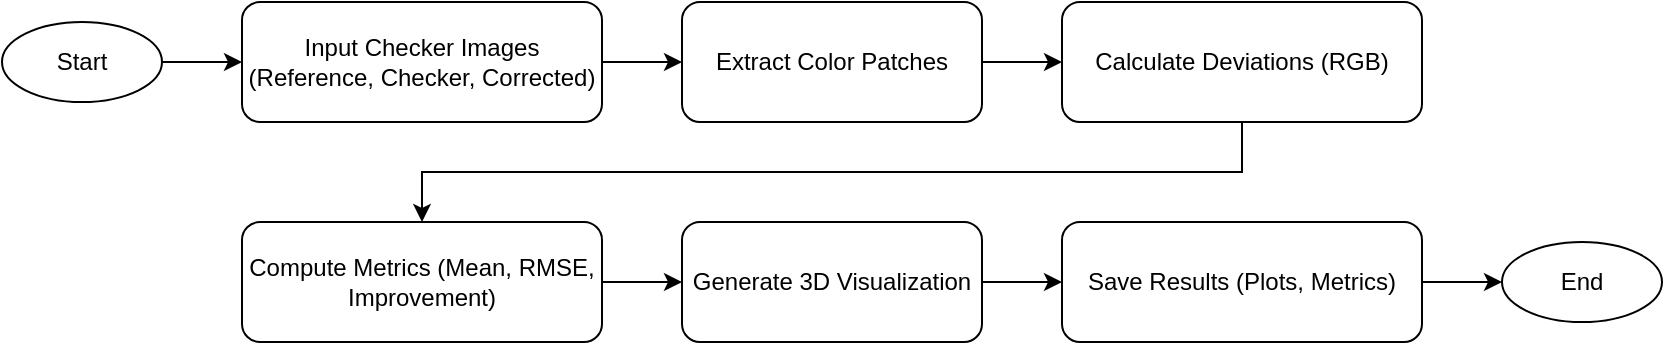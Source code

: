 <mxfile>
    <diagram name="Color Correction Test" id="0">
        <mxGraphModel dx="1152" dy="548" grid="1" gridSize="10" guides="1" tooltips="1" connect="1" arrows="1" fold="1" page="1" pageScale="1" pageWidth="800" pageHeight="600" math="0" shadow="0">
            <root>
                <mxCell id="0"/>
                <mxCell id="1" parent="0"/>
                <mxCell id="2" value="Start" style="ellipse;whiteSpace=wrap;html=1;fillColor=none;" parent="1" vertex="1">
                    <mxGeometry x="40" y="70" width="80" height="40" as="geometry"/>
                </mxCell>
                <mxCell id="19" style="edgeStyle=none;html=1;entryX=0;entryY=0.5;entryDx=0;entryDy=0;" edge="1" parent="1" source="3" target="5">
                    <mxGeometry relative="1" as="geometry"/>
                </mxCell>
                <mxCell id="3" value="Input Checker Images (Reference, Checker, Corrected)" style="rounded=1;whiteSpace=wrap;html=1;fillColor=none;gradientColor=default;" parent="1" vertex="1">
                    <mxGeometry x="160" y="60" width="180" height="60" as="geometry"/>
                </mxCell>
                <mxCell id="5" value="Extract Color Patches" style="rounded=1;whiteSpace=wrap;html=1;fillColor=none;" parent="1" vertex="1">
                    <mxGeometry x="380" y="60" width="150" height="60" as="geometry"/>
                </mxCell>
                <mxCell id="6" value="Calculate Deviations (RGB)" style="rounded=1;whiteSpace=wrap;html=1;fillColor=none;" parent="1" vertex="1">
                    <mxGeometry x="570" y="60" width="180" height="60" as="geometry"/>
                </mxCell>
                <mxCell id="7" value="Compute Metrics (Mean, RMSE, Improvement)" style="rounded=1;whiteSpace=wrap;html=1;fillColor=none;" parent="1" vertex="1">
                    <mxGeometry x="160" y="170" width="180" height="60" as="geometry"/>
                </mxCell>
                <mxCell id="8" value="Generate 3D Visualization" style="rounded=1;whiteSpace=wrap;html=1;fillColor=none;" parent="1" vertex="1">
                    <mxGeometry x="380" y="170" width="150" height="60" as="geometry"/>
                </mxCell>
                <mxCell id="9" value="Save Results (Plots, Metrics)" style="rounded=1;whiteSpace=wrap;html=1;fillColor=none;" parent="1" vertex="1">
                    <mxGeometry x="570" y="170" width="180" height="60" as="geometry"/>
                </mxCell>
                <mxCell id="10" value="End" style="ellipse;whiteSpace=wrap;html=1;fillColor=none;" parent="1" vertex="1">
                    <mxGeometry x="790" y="180" width="80" height="40" as="geometry"/>
                </mxCell>
                <mxCell id="11" style="edgeStyle=orthogonalEdgeStyle;rounded=0;html=1;exitX=1;exitY=0.5;exitDx=0;exitDy=0;entryX=0;entryY=0.5;entryDx=0;entryDy=0;" parent="1" source="2" target="3" edge="1">
                    <mxGeometry relative="1" as="geometry"/>
                </mxCell>
                <mxCell id="14" style="edgeStyle=orthogonalEdgeStyle;rounded=0;html=1;" parent="1" source="5" target="6" edge="1">
                    <mxGeometry relative="1" as="geometry"/>
                </mxCell>
                <mxCell id="15" style="edgeStyle=orthogonalEdgeStyle;rounded=0;html=1;exitX=0.5;exitY=1;exitDx=0;exitDy=0;" parent="1" source="6" target="7" edge="1">
                    <mxGeometry relative="1" as="geometry"/>
                </mxCell>
                <mxCell id="16" style="edgeStyle=orthogonalEdgeStyle;rounded=0;html=1;" parent="1" source="7" target="8" edge="1">
                    <mxGeometry relative="1" as="geometry"/>
                </mxCell>
                <mxCell id="17" style="edgeStyle=orthogonalEdgeStyle;rounded=0;html=1;" parent="1" source="8" target="9" edge="1">
                    <mxGeometry relative="1" as="geometry"/>
                </mxCell>
                <mxCell id="18" style="edgeStyle=orthogonalEdgeStyle;rounded=0;html=1;" parent="1" source="9" target="10" edge="1">
                    <mxGeometry relative="1" as="geometry"/>
                </mxCell>
            </root>
        </mxGraphModel>
    </diagram>
</mxfile>
